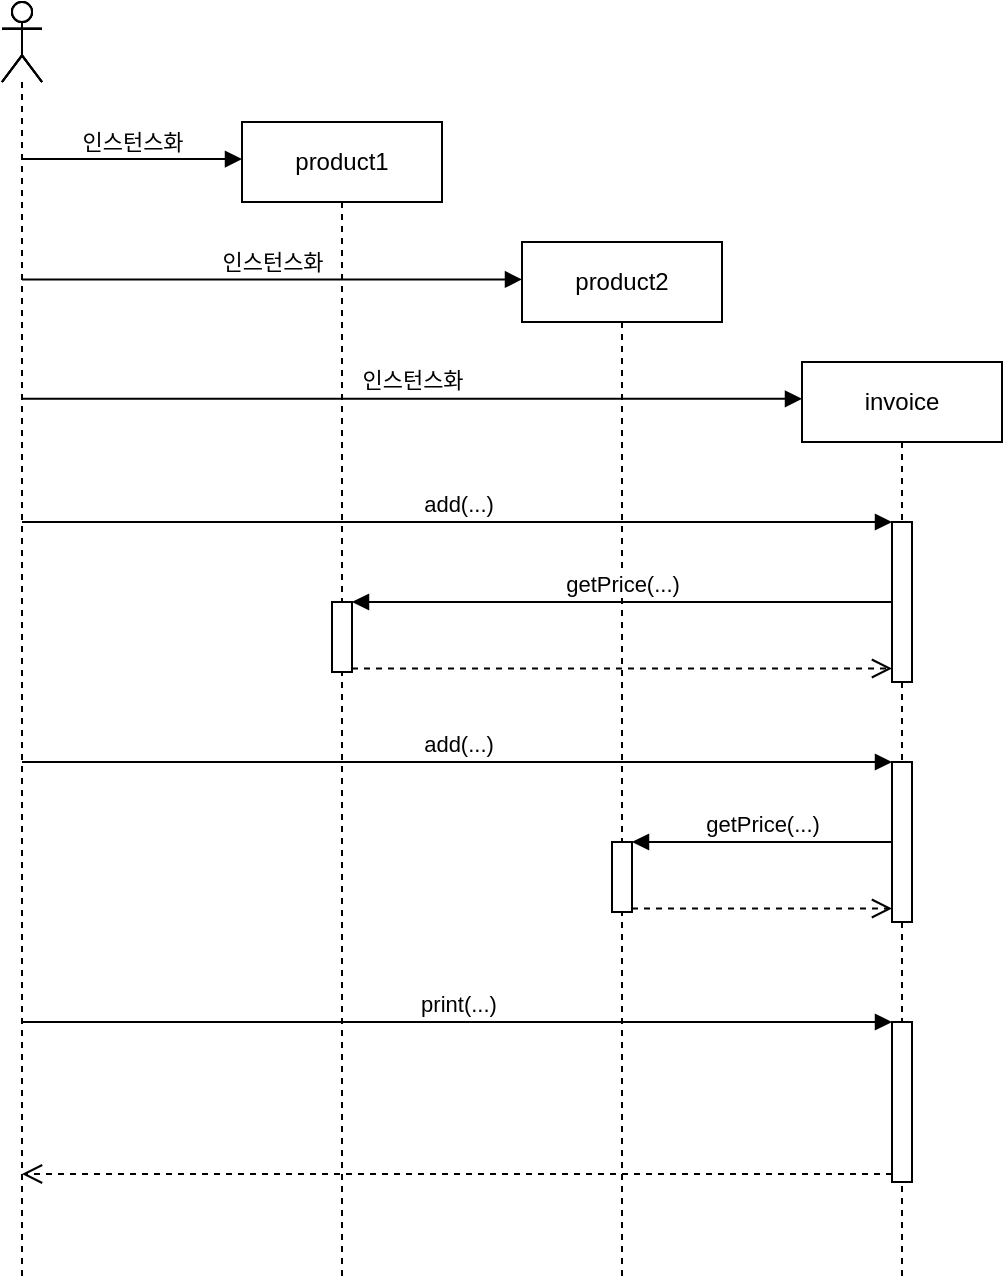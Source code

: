 <mxfile version="13.10.1" type="github">
  <diagram name="Page-1" id="9361dd3d-8414-5efd-6122-117bd74ce7a7">
    <mxGraphModel dx="2062" dy="1162" grid="1" gridSize="10" guides="1" tooltips="1" connect="1" arrows="1" fold="1" page="0" pageScale="1.5" pageWidth="826" pageHeight="1169" background="#ffffff" math="0" shadow="0">
      <root>
        <mxCell id="0" />
        <mxCell id="1" parent="0" />
        <mxCell id="F1dSW7futVmq_LC8AEYH-91" value="product1" style="shape=umlLifeline;perimeter=lifelinePerimeter;whiteSpace=wrap;html=1;container=1;collapsible=0;recursiveResize=0;outlineConnect=0;" vertex="1" parent="1">
          <mxGeometry x="190" y="20" width="100" height="580" as="geometry" />
        </mxCell>
        <mxCell id="F1dSW7futVmq_LC8AEYH-108" value="" style="shape=umlLifeline;participant=umlActor;perimeter=lifelinePerimeter;whiteSpace=wrap;html=1;container=1;collapsible=0;recursiveResize=0;verticalAlign=top;spacingTop=36;outlineConnect=0;" vertex="1" parent="F1dSW7futVmq_LC8AEYH-91">
          <mxGeometry x="-120" y="-60" width="20" height="480" as="geometry" />
        </mxCell>
        <mxCell id="F1dSW7futVmq_LC8AEYH-119" value="" style="html=1;points=[];perimeter=orthogonalPerimeter;fillColor=#ffffff;" vertex="1" parent="F1dSW7futVmq_LC8AEYH-91">
          <mxGeometry x="45" y="240" width="10" height="35" as="geometry" />
        </mxCell>
        <mxCell id="F1dSW7futVmq_LC8AEYH-94" value="invoice" style="shape=umlLifeline;perimeter=lifelinePerimeter;whiteSpace=wrap;html=1;container=1;collapsible=0;recursiveResize=0;outlineConnect=0;" vertex="1" parent="1">
          <mxGeometry x="470" y="140" width="100" height="460" as="geometry" />
        </mxCell>
        <mxCell id="F1dSW7futVmq_LC8AEYH-110" value="" style="shape=umlLifeline;participant=umlActor;perimeter=lifelinePerimeter;whiteSpace=wrap;html=1;container=1;collapsible=0;recursiveResize=0;verticalAlign=top;spacingTop=36;outlineConnect=0;" vertex="1" parent="F1dSW7futVmq_LC8AEYH-94">
          <mxGeometry x="-400" y="-180" width="20" height="480" as="geometry" />
        </mxCell>
        <mxCell id="F1dSW7futVmq_LC8AEYH-114" value="" style="html=1;points=[];perimeter=orthogonalPerimeter;" vertex="1" parent="F1dSW7futVmq_LC8AEYH-94">
          <mxGeometry x="45" y="80" width="10" height="80" as="geometry" />
        </mxCell>
        <mxCell id="F1dSW7futVmq_LC8AEYH-123" value="" style="html=1;points=[];perimeter=orthogonalPerimeter;" vertex="1" parent="F1dSW7futVmq_LC8AEYH-94">
          <mxGeometry x="45" y="200" width="10" height="80" as="geometry" />
        </mxCell>
        <mxCell id="F1dSW7futVmq_LC8AEYH-96" value="" style="html=1;points=[];perimeter=orthogonalPerimeter;" vertex="1" parent="F1dSW7futVmq_LC8AEYH-94">
          <mxGeometry x="45" y="330" width="10" height="80" as="geometry" />
        </mxCell>
        <mxCell id="F1dSW7futVmq_LC8AEYH-95" value="product2" style="shape=umlLifeline;perimeter=lifelinePerimeter;whiteSpace=wrap;html=1;container=1;collapsible=0;recursiveResize=0;outlineConnect=0;" vertex="1" parent="1">
          <mxGeometry x="330" y="80" width="100" height="520" as="geometry" />
        </mxCell>
        <mxCell id="F1dSW7futVmq_LC8AEYH-109" value="" style="shape=umlLifeline;participant=umlActor;perimeter=lifelinePerimeter;whiteSpace=wrap;html=1;container=1;collapsible=0;recursiveResize=0;verticalAlign=top;spacingTop=36;outlineConnect=0;" vertex="1" parent="F1dSW7futVmq_LC8AEYH-95">
          <mxGeometry x="-260" y="-120" width="20" height="480" as="geometry" />
        </mxCell>
        <mxCell id="F1dSW7futVmq_LC8AEYH-122" value="" style="html=1;points=[];perimeter=orthogonalPerimeter;fillColor=#ffffff;" vertex="1" parent="F1dSW7futVmq_LC8AEYH-95">
          <mxGeometry x="45" y="300" width="10" height="35" as="geometry" />
        </mxCell>
        <mxCell id="F1dSW7futVmq_LC8AEYH-99" value="" style="shape=umlLifeline;participant=umlActor;perimeter=lifelinePerimeter;whiteSpace=wrap;html=1;container=1;collapsible=0;recursiveResize=0;verticalAlign=top;spacingTop=36;outlineConnect=0;" vertex="1" parent="1">
          <mxGeometry x="70" y="-40" width="20" height="640" as="geometry" />
        </mxCell>
        <mxCell id="F1dSW7futVmq_LC8AEYH-113" value="인스턴스화" style="html=1;verticalAlign=bottom;endArrow=block;entryX=0;entryY=0.032;entryDx=0;entryDy=0;entryPerimeter=0;" edge="1" parent="1" source="F1dSW7futVmq_LC8AEYH-99" target="F1dSW7futVmq_LC8AEYH-91">
          <mxGeometry width="80" relative="1" as="geometry">
            <mxPoint x="870" y="50" as="sourcePoint" />
            <mxPoint x="950" y="50" as="targetPoint" />
          </mxGeometry>
        </mxCell>
        <mxCell id="F1dSW7futVmq_LC8AEYH-117" value="인스턴스화" style="html=1;verticalAlign=bottom;endArrow=block;entryX=0;entryY=0.036;entryDx=0;entryDy=0;entryPerimeter=0;" edge="1" parent="1" source="F1dSW7futVmq_LC8AEYH-99" target="F1dSW7futVmq_LC8AEYH-95">
          <mxGeometry width="80" relative="1" as="geometry">
            <mxPoint x="200" y="100.0" as="sourcePoint" />
            <mxPoint x="310.5" y="100.0" as="targetPoint" />
          </mxGeometry>
        </mxCell>
        <mxCell id="F1dSW7futVmq_LC8AEYH-118" value="인스턴스화" style="html=1;verticalAlign=bottom;endArrow=block;entryX=0;entryY=0.04;entryDx=0;entryDy=0;entryPerimeter=0;" edge="1" parent="1" source="F1dSW7futVmq_LC8AEYH-99" target="F1dSW7futVmq_LC8AEYH-94">
          <mxGeometry width="80" relative="1" as="geometry">
            <mxPoint x="90" y="160.0" as="sourcePoint" />
            <mxPoint x="340.5" y="160.0" as="targetPoint" />
          </mxGeometry>
        </mxCell>
        <mxCell id="F1dSW7futVmq_LC8AEYH-115" value="add(...)" style="html=1;verticalAlign=bottom;endArrow=block;entryX=0;entryY=0;" edge="1" parent="1" target="F1dSW7futVmq_LC8AEYH-114" source="F1dSW7futVmq_LC8AEYH-99">
          <mxGeometry relative="1" as="geometry">
            <mxPoint x="440" y="220" as="sourcePoint" />
          </mxGeometry>
        </mxCell>
        <mxCell id="F1dSW7futVmq_LC8AEYH-120" value="getPrice(...)" style="html=1;verticalAlign=bottom;endArrow=block;entryX=1;entryY=0;" edge="1" parent="1" target="F1dSW7futVmq_LC8AEYH-119" source="F1dSW7futVmq_LC8AEYH-114">
          <mxGeometry relative="1" as="geometry">
            <mxPoint x="380" y="253" as="sourcePoint" />
          </mxGeometry>
        </mxCell>
        <mxCell id="F1dSW7futVmq_LC8AEYH-121" value="" style="html=1;verticalAlign=bottom;endArrow=open;dashed=1;endSize=8;exitX=1;exitY=0.95;" edge="1" parent="1" source="F1dSW7futVmq_LC8AEYH-119" target="F1dSW7futVmq_LC8AEYH-114">
          <mxGeometry relative="1" as="geometry">
            <mxPoint x="305" y="317" as="targetPoint" />
          </mxGeometry>
        </mxCell>
        <mxCell id="F1dSW7futVmq_LC8AEYH-124" value="add(...)" style="html=1;verticalAlign=bottom;endArrow=block;entryX=0;entryY=0;" edge="1" parent="1" target="F1dSW7futVmq_LC8AEYH-123" source="F1dSW7futVmq_LC8AEYH-99">
          <mxGeometry relative="1" as="geometry">
            <mxPoint x="100" y="340" as="sourcePoint" />
          </mxGeometry>
        </mxCell>
        <mxCell id="F1dSW7futVmq_LC8AEYH-125" value="getPrice(...)" style="html=1;verticalAlign=bottom;endArrow=block;entryX=1;entryY=0;" edge="1" parent="1" source="F1dSW7futVmq_LC8AEYH-123" target="F1dSW7futVmq_LC8AEYH-122">
          <mxGeometry relative="1" as="geometry">
            <mxPoint x="380" y="373" as="sourcePoint" />
          </mxGeometry>
        </mxCell>
        <mxCell id="F1dSW7futVmq_LC8AEYH-126" value="" style="html=1;verticalAlign=bottom;endArrow=open;dashed=1;endSize=8;exitX=1;exitY=0.95;" edge="1" parent="1" source="F1dSW7futVmq_LC8AEYH-122" target="F1dSW7futVmq_LC8AEYH-123">
          <mxGeometry relative="1" as="geometry">
            <mxPoint x="305" y="437" as="targetPoint" />
          </mxGeometry>
        </mxCell>
        <mxCell id="F1dSW7futVmq_LC8AEYH-97" value="print(...)" style="html=1;verticalAlign=bottom;endArrow=block;entryX=0;entryY=0;" edge="1" target="F1dSW7futVmq_LC8AEYH-96" parent="1" source="F1dSW7futVmq_LC8AEYH-99">
          <mxGeometry relative="1" as="geometry">
            <mxPoint x="445" y="470" as="sourcePoint" />
          </mxGeometry>
        </mxCell>
        <mxCell id="F1dSW7futVmq_LC8AEYH-98" value="" style="html=1;verticalAlign=bottom;endArrow=open;dashed=1;endSize=8;exitX=0;exitY=0.95;" edge="1" source="F1dSW7futVmq_LC8AEYH-96" parent="1" target="F1dSW7futVmq_LC8AEYH-99">
          <mxGeometry relative="1" as="geometry">
            <mxPoint x="445" y="546" as="targetPoint" />
          </mxGeometry>
        </mxCell>
      </root>
    </mxGraphModel>
  </diagram>
</mxfile>
